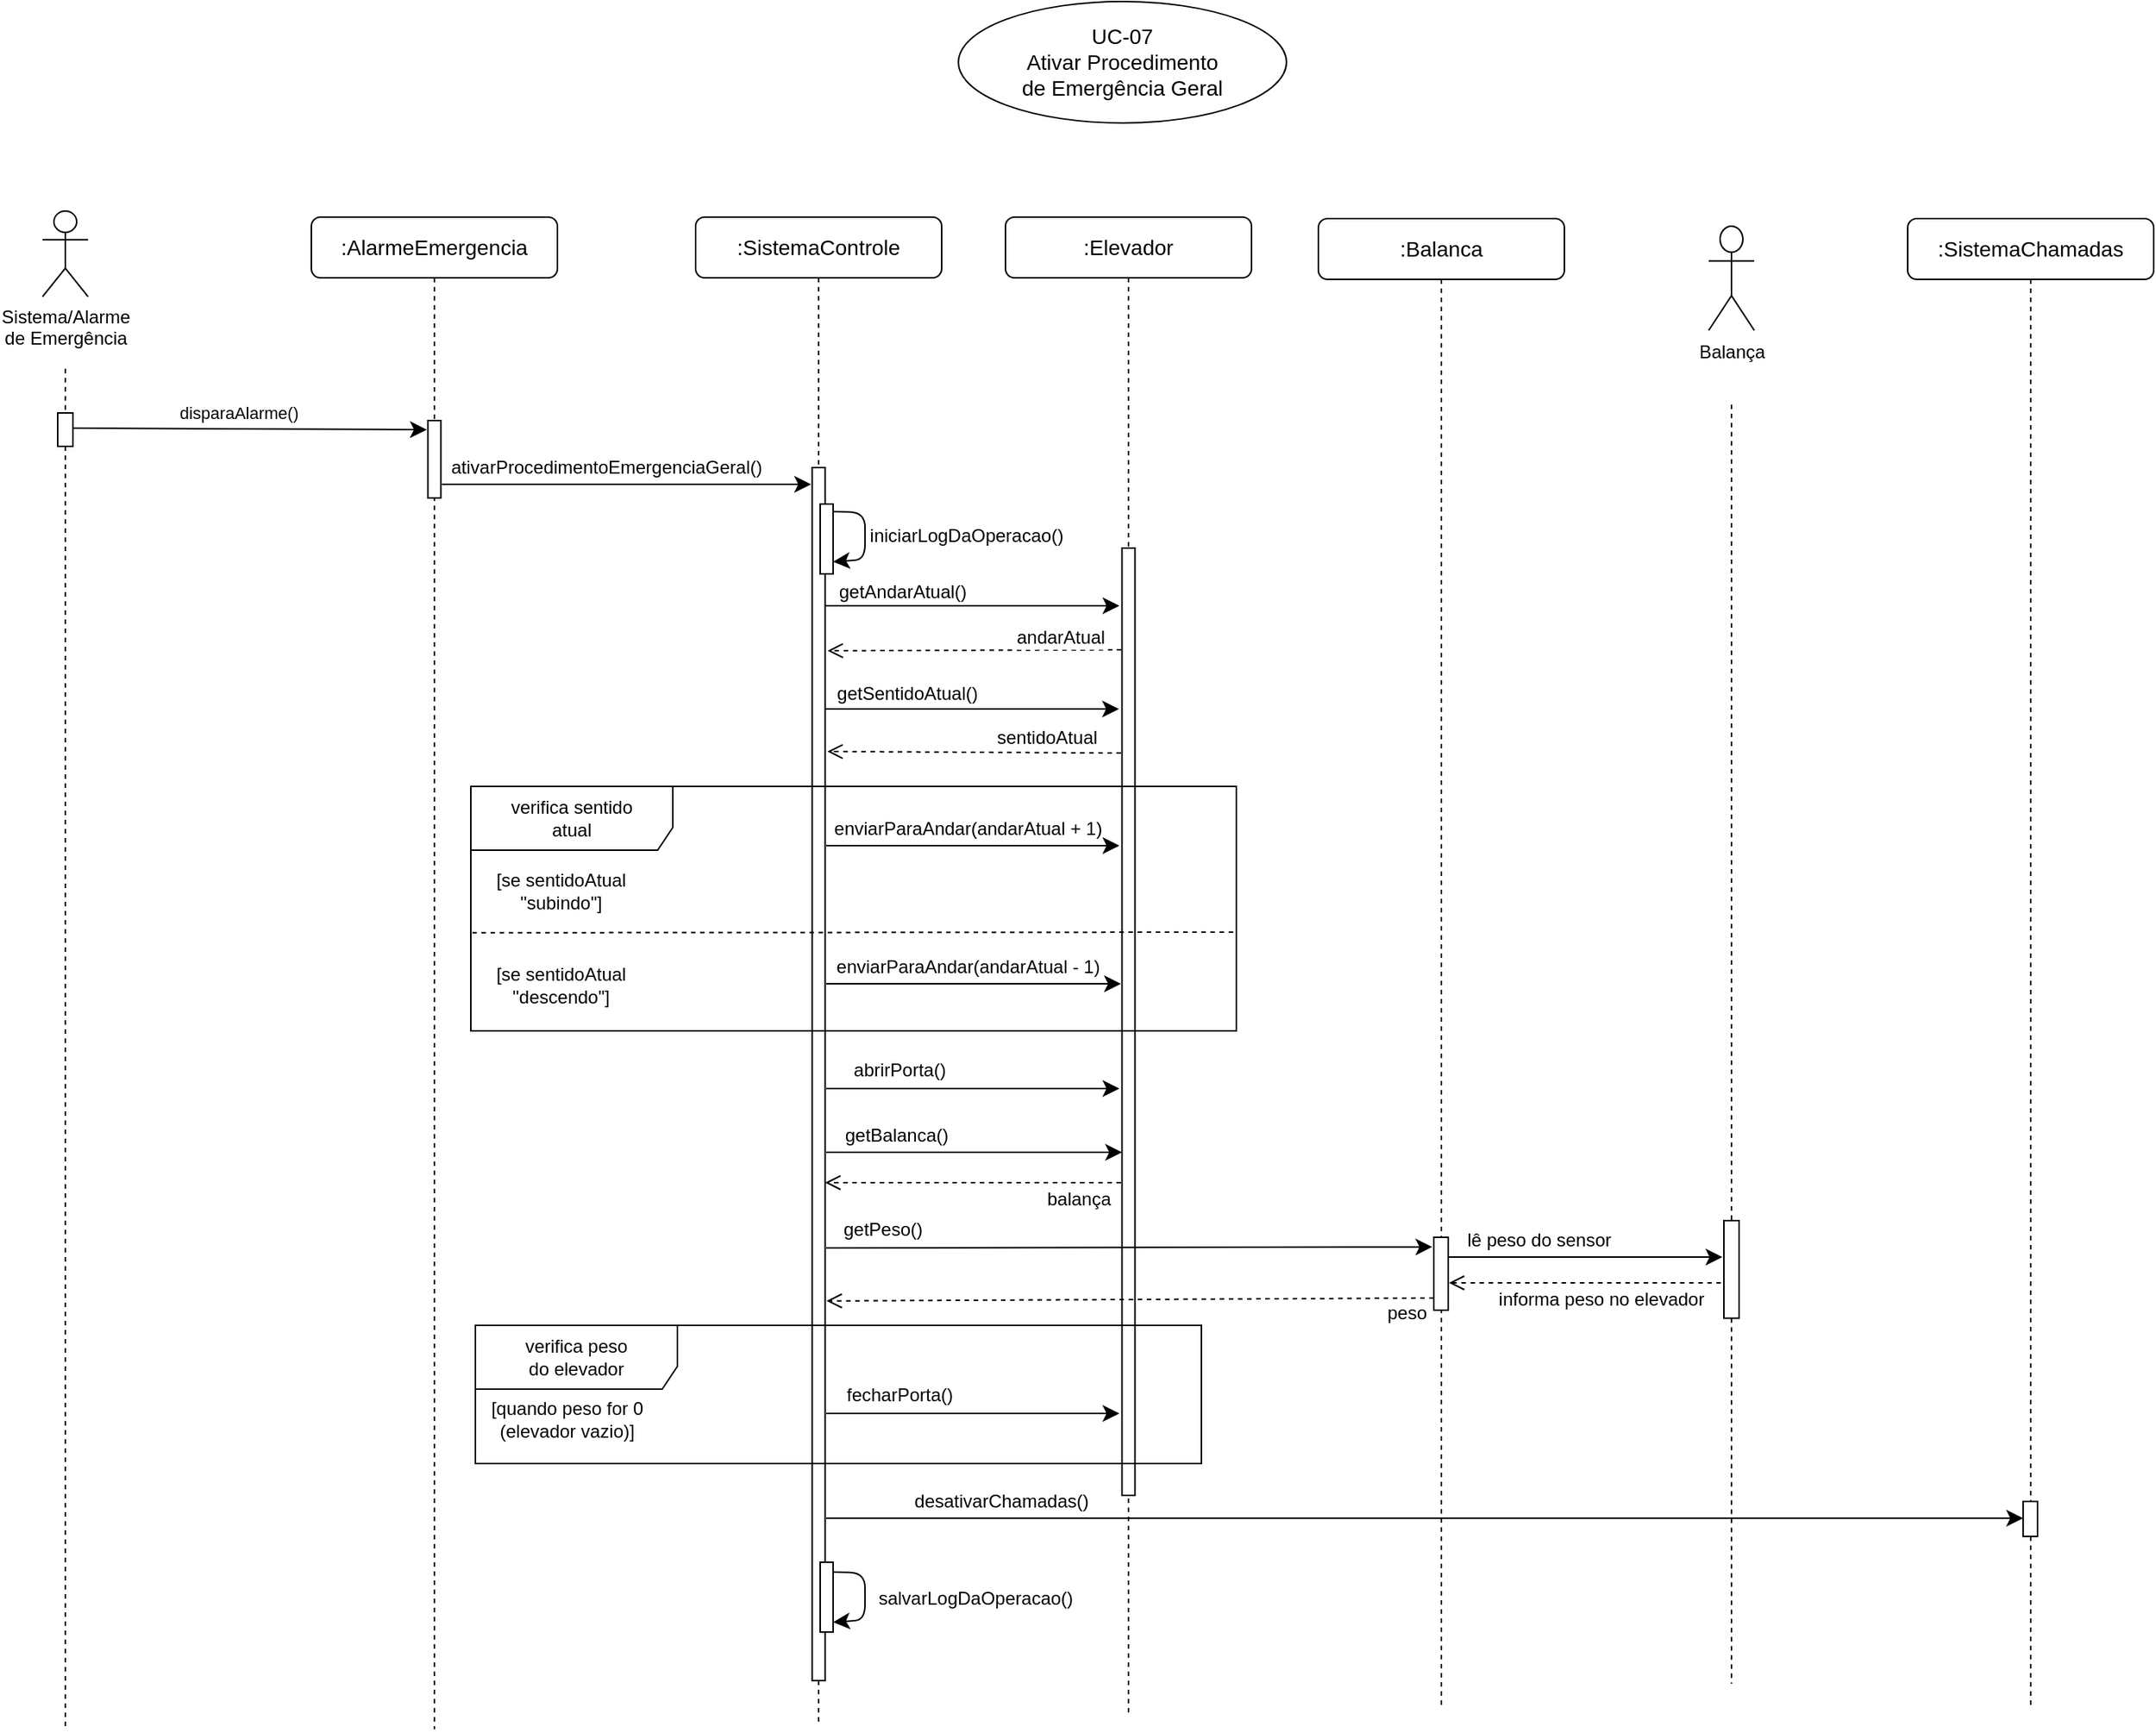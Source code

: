 <mxfile version="24.7.17">
  <diagram name="Page-1" id="7fl2-ZSV6QaIEvgjWsZY">
    <mxGraphModel dx="2790" dy="1802" grid="0" gridSize="1" guides="0" tooltips="1" connect="0" arrows="0" fold="1" page="0" pageScale="1" pageWidth="1920" pageHeight="1200" math="0" shadow="0">
      <root>
        <mxCell id="0" />
        <mxCell id="1" parent="0" />
        <mxCell id="YAKH-8tsJ9ISijEvY5ng-2" value="&lt;font style=&quot;font-size: 14px;&quot;&gt;UC-07&lt;/font&gt;&lt;div style=&quot;font-size: 14px;&quot;&gt;Ativar Procedimento&lt;/div&gt;&lt;div style=&quot;font-size: 14px;&quot;&gt;de Emergência Geral&lt;/div&gt;" style="ellipse;whiteSpace=wrap;html=1;" parent="1" vertex="1">
          <mxGeometry x="444" y="-129" width="216" height="80" as="geometry" />
        </mxCell>
        <mxCell id="YAKH-8tsJ9ISijEvY5ng-10" value="" style="group" parent="1" vertex="1" connectable="0">
          <mxGeometry x="-159" y="-4" width="30" height="885" as="geometry" />
        </mxCell>
        <mxCell id="YAKH-8tsJ9ISijEvY5ng-8" style="edgeStyle=none;curved=0;rounded=1;orthogonalLoop=1;jettySize=auto;html=1;fontSize=12;startSize=8;endSize=8;dashed=1;endArrow=none;endFill=0;" parent="YAKH-8tsJ9ISijEvY5ng-10" source="YAKH-8tsJ9ISijEvY5ng-6" edge="1">
          <mxGeometry relative="1" as="geometry">
            <mxPoint x="15" y="1013" as="targetPoint" />
            <mxPoint x="15" y="128.425" as="sourcePoint" />
          </mxGeometry>
        </mxCell>
        <mxCell id="YAKH-8tsJ9ISijEvY5ng-9" value="" style="edgeStyle=none;curved=0;rounded=1;orthogonalLoop=1;jettySize=auto;html=1;fontSize=12;startSize=8;endSize=8;dashed=1;endArrow=none;endFill=0;" parent="YAKH-8tsJ9ISijEvY5ng-10" target="YAKH-8tsJ9ISijEvY5ng-6" edge="1">
          <mxGeometry relative="1" as="geometry">
            <mxPoint x="15" y="754.651" as="targetPoint" />
            <mxPoint x="15" y="116.907" as="sourcePoint" />
          </mxGeometry>
        </mxCell>
        <mxCell id="YAKH-8tsJ9ISijEvY5ng-6" value="" style="html=1;points=[];perimeter=orthogonalPerimeter;rounded=0;shadow=0;comic=0;labelBackgroundColor=none;strokeWidth=1;fontFamily=Verdana;fontSize=12;align=center;" parent="YAKH-8tsJ9ISijEvY5ng-10" vertex="1">
          <mxGeometry x="10" y="146" width="10" height="22" as="geometry" />
        </mxCell>
        <mxCell id="YAKH-8tsJ9ISijEvY5ng-3" value="Sistema/Alarme&lt;div&gt;de Emergência&lt;/div&gt;" style="shape=umlActor;verticalLabelPosition=bottom;verticalAlign=top;html=1;outlineConnect=0;" parent="YAKH-8tsJ9ISijEvY5ng-10" vertex="1">
          <mxGeometry y="13" width="30" height="56.46" as="geometry" />
        </mxCell>
        <mxCell id="YAKH-8tsJ9ISijEvY5ng-16" value="" style="endArrow=classic;html=1;rounded=1;strokeColor=default;align=center;verticalAlign=middle;fontFamily=Helvetica;fontSize=12;fontColor=default;labelBackgroundColor=default;edgeStyle=none;startSize=8;endSize=8;curved=0;" parent="1" edge="1">
          <mxGeometry width="50" height="50" relative="1" as="geometry">
            <mxPoint x="-139" y="152" as="sourcePoint" />
            <mxPoint x="94" y="153" as="targetPoint" />
          </mxGeometry>
        </mxCell>
        <mxCell id="YAKH-8tsJ9ISijEvY5ng-17" value="disparaAlarme()" style="edgeLabel;html=1;align=center;verticalAlign=middle;resizable=0;points=[];fontSize=11;fontFamily=Helvetica;fontColor=default;labelBackgroundColor=default;" parent="YAKH-8tsJ9ISijEvY5ng-16" vertex="1" connectable="0">
          <mxGeometry x="-0.118" y="1" relative="1" as="geometry">
            <mxPoint x="6" y="-10" as="offset" />
          </mxGeometry>
        </mxCell>
        <mxCell id="YAKH-8tsJ9ISijEvY5ng-37" value=":AlarmeEmergencia" style="shape=umlLifeline;perimeter=lifelinePerimeter;whiteSpace=wrap;html=1;container=0;collapsible=0;recursiveResize=0;outlineConnect=0;rounded=1;shadow=0;comic=0;labelBackgroundColor=none;strokeWidth=1;fontFamily=Helvetica;fontSize=14;align=center;" parent="1" vertex="1">
          <mxGeometry x="18" y="13" width="162" height="996" as="geometry" />
        </mxCell>
        <mxCell id="YAKH-8tsJ9ISijEvY5ng-38" value="" style="html=1;points=[];perimeter=orthogonalPerimeter;rounded=0;shadow=0;comic=0;labelBackgroundColor=none;strokeWidth=1;fontFamily=Verdana;fontSize=12;align=center;container=0;" parent="1" vertex="1">
          <mxGeometry x="94.73" y="147" width="8.53" height="51" as="geometry" />
        </mxCell>
        <mxCell id="Cu2QGeTz2ypJLkXz-Kmp-1" value=":SistemaControle" style="shape=umlLifeline;perimeter=lifelinePerimeter;whiteSpace=wrap;html=1;container=0;collapsible=0;recursiveResize=0;outlineConnect=0;rounded=1;shadow=0;comic=0;labelBackgroundColor=none;strokeWidth=1;fontFamily=Helvetica;fontSize=14;align=center;" parent="1" vertex="1">
          <mxGeometry x="271" y="13" width="162" height="994" as="geometry" />
        </mxCell>
        <mxCell id="hTcx7FH-oT0N74Yx47Nf-19" value="" style="html=1;points=[];perimeter=orthogonalPerimeter;rounded=0;shadow=0;comic=0;labelBackgroundColor=none;strokeWidth=1;fontFamily=Verdana;fontSize=12;align=center;container=0;" parent="1" vertex="1">
          <mxGeometry x="347.74" y="178" width="8.53" height="799" as="geometry" />
        </mxCell>
        <mxCell id="FEfmYeELnHghtayQA8-O-4" value=":Elevador" style="shape=umlLifeline;perimeter=lifelinePerimeter;whiteSpace=wrap;html=1;container=0;collapsible=0;recursiveResize=0;outlineConnect=0;rounded=1;shadow=0;comic=0;labelBackgroundColor=none;strokeWidth=1;fontFamily=Helvetica;fontSize=14;align=center;" parent="1" vertex="1">
          <mxGeometry x="475" y="13" width="162" height="988" as="geometry" />
        </mxCell>
        <mxCell id="FEfmYeELnHghtayQA8-O-5" value="" style="endArrow=classic;html=1;rounded=0;fontSize=12;startSize=8;endSize=8;curved=1;" parent="1" edge="1">
          <mxGeometry width="50" height="50" relative="1" as="geometry">
            <mxPoint x="104" y="189" as="sourcePoint" />
            <mxPoint x="347" y="189" as="targetPoint" />
          </mxGeometry>
        </mxCell>
        <mxCell id="FEfmYeELnHghtayQA8-O-6" value="ativarProcedimentoEmergenciaGeral()" style="edgeLabel;html=1;align=center;verticalAlign=middle;resizable=0;points=[];fontSize=12;" parent="FEfmYeELnHghtayQA8-O-5" vertex="1" connectable="0">
          <mxGeometry x="-0.629" relative="1" as="geometry">
            <mxPoint x="63" y="-11" as="offset" />
          </mxGeometry>
        </mxCell>
        <mxCell id="FEfmYeELnHghtayQA8-O-10" value="" style="html=1;points=[];perimeter=orthogonalPerimeter;rounded=0;shadow=0;comic=0;labelBackgroundColor=none;strokeWidth=1;fontFamily=Verdana;fontSize=12;align=center;container=0;" parent="1" vertex="1">
          <mxGeometry x="551.73" y="231" width="8.53" height="624" as="geometry" />
        </mxCell>
        <mxCell id="hTcx7FH-oT0N74Yx47Nf-1" value="" style="html=1;points=[];perimeter=orthogonalPerimeter;rounded=0;shadow=0;comic=0;labelBackgroundColor=none;strokeWidth=1;fontFamily=Verdana;fontSize=12;align=center;container=0;" parent="1" vertex="1">
          <mxGeometry x="353" y="202" width="8.53" height="46" as="geometry" />
        </mxCell>
        <mxCell id="hTcx7FH-oT0N74Yx47Nf-2" value="" style="endArrow=classic;html=1;rounded=1;fontSize=12;startSize=8;endSize=8;curved=0;" parent="1" edge="1">
          <mxGeometry width="50" height="50" relative="1" as="geometry">
            <mxPoint x="361.53" y="207" as="sourcePoint" />
            <mxPoint x="361.53" y="240" as="targetPoint" />
            <Array as="points">
              <mxPoint x="382.53" y="207.5" />
              <mxPoint x="382.53" y="238.5" />
            </Array>
          </mxGeometry>
        </mxCell>
        <mxCell id="hTcx7FH-oT0N74Yx47Nf-3" value="iniciarLogDaOperacao()" style="edgeLabel;html=1;align=center;verticalAlign=middle;resizable=0;points=[];fontSize=12;fontFamily=Helvetica;fontColor=default;labelBackgroundColor=default;" parent="hTcx7FH-oT0N74Yx47Nf-2" vertex="1" connectable="0">
          <mxGeometry x="-0.033" y="1" relative="1" as="geometry">
            <mxPoint x="65" y="1" as="offset" />
          </mxGeometry>
        </mxCell>
        <mxCell id="CYarrMMnaNMWQBJYAK4D-2" value="" style="endArrow=classic;html=1;rounded=0;fontSize=12;startSize=8;endSize=8;curved=1;" parent="1" edge="1">
          <mxGeometry width="50" height="50" relative="1" as="geometry">
            <mxPoint x="356.27" y="269" as="sourcePoint" />
            <mxPoint x="550" y="269" as="targetPoint" />
          </mxGeometry>
        </mxCell>
        <mxCell id="CYarrMMnaNMWQBJYAK4D-3" value="getAndarAtual()" style="edgeLabel;html=1;align=center;verticalAlign=middle;resizable=0;points=[];fontSize=12;" parent="CYarrMMnaNMWQBJYAK4D-2" vertex="1" connectable="0">
          <mxGeometry x="-0.17" relative="1" as="geometry">
            <mxPoint x="-30" y="-9" as="offset" />
          </mxGeometry>
        </mxCell>
        <mxCell id="CYarrMMnaNMWQBJYAK4D-4" value="" style="endArrow=open;html=1;rounded=0;fontSize=12;startSize=8;endSize=8;curved=1;entryX=1.191;entryY=0.151;entryDx=0;entryDy=0;entryPerimeter=0;endFill=0;dashed=1;" parent="1" target="hTcx7FH-oT0N74Yx47Nf-19" edge="1">
          <mxGeometry width="50" height="50" relative="1" as="geometry">
            <mxPoint x="551.27" y="298" as="sourcePoint" />
            <mxPoint x="409" y="299" as="targetPoint" />
          </mxGeometry>
        </mxCell>
        <mxCell id="CYarrMMnaNMWQBJYAK4D-5" value="andarAtual" style="edgeLabel;html=1;align=center;verticalAlign=middle;resizable=0;points=[];fontSize=12;" parent="CYarrMMnaNMWQBJYAK4D-4" vertex="1" connectable="0">
          <mxGeometry x="-0.17" relative="1" as="geometry">
            <mxPoint x="39" y="-9" as="offset" />
          </mxGeometry>
        </mxCell>
        <mxCell id="CYarrMMnaNMWQBJYAK4D-6" value="" style="endArrow=classic;html=1;rounded=0;fontSize=12;startSize=8;endSize=8;curved=1;" parent="1" edge="1">
          <mxGeometry width="50" height="50" relative="1" as="geometry">
            <mxPoint x="356" y="337" as="sourcePoint" />
            <mxPoint x="549.73" y="337" as="targetPoint" />
          </mxGeometry>
        </mxCell>
        <mxCell id="CYarrMMnaNMWQBJYAK4D-7" value="getSentidoAtual()" style="edgeLabel;html=1;align=center;verticalAlign=middle;resizable=0;points=[];fontSize=12;" parent="CYarrMMnaNMWQBJYAK4D-6" vertex="1" connectable="0">
          <mxGeometry x="-0.17" relative="1" as="geometry">
            <mxPoint x="-27" y="-10" as="offset" />
          </mxGeometry>
        </mxCell>
        <mxCell id="CYarrMMnaNMWQBJYAK4D-8" value="" style="endArrow=open;html=1;rounded=0;fontSize=12;startSize=8;endSize=8;curved=1;entryX=1.164;entryY=0.461;entryDx=0;entryDy=0;entryPerimeter=0;endFill=0;dashed=1;" parent="1" edge="1">
          <mxGeometry width="50" height="50" relative="1" as="geometry">
            <mxPoint x="551" y="366" as="sourcePoint" />
            <mxPoint x="357.73" y="365" as="targetPoint" />
          </mxGeometry>
        </mxCell>
        <mxCell id="CYarrMMnaNMWQBJYAK4D-9" value="sentidoAtual" style="edgeLabel;html=1;align=center;verticalAlign=middle;resizable=0;points=[];fontSize=12;" parent="CYarrMMnaNMWQBJYAK4D-8" vertex="1" connectable="0">
          <mxGeometry x="-0.17" relative="1" as="geometry">
            <mxPoint x="31" y="-10" as="offset" />
          </mxGeometry>
        </mxCell>
        <mxCell id="CYarrMMnaNMWQBJYAK4D-10" value="verifica sentido&lt;div&gt;atual&lt;/div&gt;" style="shape=umlFrame;whiteSpace=wrap;html=1;pointerEvents=0;width=133;height=42;" parent="1" vertex="1">
          <mxGeometry x="123" y="388" width="504" height="161" as="geometry" />
        </mxCell>
        <mxCell id="CYarrMMnaNMWQBJYAK4D-11" value="[se sentidoAtual&lt;div style=&quot;font-size: 12px;&quot;&gt;&quot;subindo&quot;]&lt;/div&gt;" style="text;html=1;align=center;verticalAlign=middle;resizable=0;points=[];autosize=1;strokeColor=none;fillColor=none;fontSize=12;" parent="1" vertex="1">
          <mxGeometry x="130" y="436" width="103" height="41" as="geometry" />
        </mxCell>
        <mxCell id="CYarrMMnaNMWQBJYAK4D-12" value="" style="endArrow=none;html=1;rounded=0;fontSize=12;startSize=8;endSize=8;curved=1;entryX=0.996;entryY=0.517;entryDx=0;entryDy=0;entryPerimeter=0;dashed=1;endFill=0;" parent="1" edge="1">
          <mxGeometry width="50" height="50" relative="1" as="geometry">
            <mxPoint x="124" y="484.38" as="sourcePoint" />
            <mxPoint x="625.984" y="483.997" as="targetPoint" />
          </mxGeometry>
        </mxCell>
        <mxCell id="CYarrMMnaNMWQBJYAK4D-13" value="" style="endArrow=classic;html=1;rounded=0;fontSize=12;startSize=8;endSize=8;curved=1;" parent="1" edge="1">
          <mxGeometry width="50" height="50" relative="1" as="geometry">
            <mxPoint x="357" y="427" as="sourcePoint" />
            <mxPoint x="550" y="427" as="targetPoint" />
          </mxGeometry>
        </mxCell>
        <mxCell id="CYarrMMnaNMWQBJYAK4D-14" value="enviarParaAndar(andarAtual + 1)" style="edgeLabel;html=1;align=center;verticalAlign=middle;resizable=0;points=[];fontSize=12;" parent="CYarrMMnaNMWQBJYAK4D-13" vertex="1" connectable="0">
          <mxGeometry x="-0.381" y="2" relative="1" as="geometry">
            <mxPoint x="33" y="-9" as="offset" />
          </mxGeometry>
        </mxCell>
        <mxCell id="CYarrMMnaNMWQBJYAK4D-15" value="" style="endArrow=classic;html=1;rounded=0;fontSize=12;startSize=8;endSize=8;curved=1;entryX=-0.108;entryY=0.341;entryDx=0;entryDy=0;entryPerimeter=0;" parent="1" edge="1">
          <mxGeometry width="50" height="50" relative="1" as="geometry">
            <mxPoint x="357" y="518" as="sourcePoint" />
            <mxPoint x="551" y="518" as="targetPoint" />
          </mxGeometry>
        </mxCell>
        <mxCell id="CYarrMMnaNMWQBJYAK4D-16" value="enviarParaAndar(andarAtual - 1)" style="edgeLabel;html=1;align=center;verticalAlign=middle;resizable=0;points=[];fontSize=12;" parent="CYarrMMnaNMWQBJYAK4D-15" vertex="1" connectable="0">
          <mxGeometry x="-0.381" y="2" relative="1" as="geometry">
            <mxPoint x="33" y="-9" as="offset" />
          </mxGeometry>
        </mxCell>
        <mxCell id="CYarrMMnaNMWQBJYAK4D-18" value="[se sentidoAtual&lt;div style=&quot;font-size: 12px;&quot;&gt;&quot;descendo&quot;]&lt;/div&gt;" style="text;html=1;align=center;verticalAlign=middle;resizable=0;points=[];autosize=1;strokeColor=none;fillColor=none;fontSize=12;" parent="1" vertex="1">
          <mxGeometry x="130" y="498" width="103" height="41" as="geometry" />
        </mxCell>
        <mxCell id="CYarrMMnaNMWQBJYAK4D-19" value="" style="endArrow=classic;html=1;rounded=0;fontSize=12;startSize=8;endSize=8;curved=1;" parent="1" edge="1">
          <mxGeometry width="50" height="50" relative="1" as="geometry">
            <mxPoint x="357" y="587" as="sourcePoint" />
            <mxPoint x="550" y="587" as="targetPoint" />
          </mxGeometry>
        </mxCell>
        <mxCell id="CYarrMMnaNMWQBJYAK4D-20" value="abrirPorta()" style="edgeLabel;html=1;align=center;verticalAlign=middle;resizable=0;points=[];fontSize=12;" parent="CYarrMMnaNMWQBJYAK4D-19" vertex="1" connectable="0">
          <mxGeometry x="-0.507" y="1" relative="1" as="geometry">
            <mxPoint y="-11" as="offset" />
          </mxGeometry>
        </mxCell>
        <mxCell id="CYarrMMnaNMWQBJYAK4D-21" value="" style="endArrow=classic;html=1;rounded=0;fontSize=12;startSize=8;endSize=8;curved=1;" parent="1" target="FEfmYeELnHghtayQA8-O-10" edge="1">
          <mxGeometry width="50" height="50" relative="1" as="geometry">
            <mxPoint x="357" y="629" as="sourcePoint" />
            <mxPoint x="407" y="579" as="targetPoint" />
          </mxGeometry>
        </mxCell>
        <mxCell id="CYarrMMnaNMWQBJYAK4D-22" value="getBalanca()" style="edgeLabel;html=1;align=center;verticalAlign=middle;resizable=0;points=[];fontSize=12;" parent="CYarrMMnaNMWQBJYAK4D-21" vertex="1" connectable="0">
          <mxGeometry x="-0.564" y="2" relative="1" as="geometry">
            <mxPoint x="3" y="-9" as="offset" />
          </mxGeometry>
        </mxCell>
        <mxCell id="CYarrMMnaNMWQBJYAK4D-23" value=":Balanca" style="shape=umlLifeline;perimeter=lifelinePerimeter;whiteSpace=wrap;html=1;container=0;collapsible=0;recursiveResize=0;outlineConnect=0;rounded=1;shadow=0;comic=0;labelBackgroundColor=none;strokeWidth=1;fontFamily=Helvetica;fontSize=14;align=center;" parent="1" vertex="1">
          <mxGeometry x="681" y="14" width="162" height="982" as="geometry" />
        </mxCell>
        <mxCell id="CYarrMMnaNMWQBJYAK4D-24" value="" style="endArrow=open;html=1;rounded=0;fontSize=12;startSize=8;endSize=8;curved=1;endFill=0;dashed=1;" parent="1" target="hTcx7FH-oT0N74Yx47Nf-19" edge="1">
          <mxGeometry width="50" height="50" relative="1" as="geometry">
            <mxPoint x="551" y="649" as="sourcePoint" />
            <mxPoint x="601" y="599" as="targetPoint" />
          </mxGeometry>
        </mxCell>
        <mxCell id="CYarrMMnaNMWQBJYAK4D-25" value="balança" style="edgeLabel;html=1;align=center;verticalAlign=middle;resizable=0;points=[];fontSize=12;" parent="CYarrMMnaNMWQBJYAK4D-24" vertex="1" connectable="0">
          <mxGeometry x="-0.496" y="2" relative="1" as="geometry">
            <mxPoint x="21" y="9" as="offset" />
          </mxGeometry>
        </mxCell>
        <mxCell id="CYarrMMnaNMWQBJYAK4D-26" value="" style="endArrow=classic;html=1;rounded=0;fontSize=12;startSize=8;endSize=8;curved=1;entryX=-0.105;entryY=0.215;entryDx=0;entryDy=0;entryPerimeter=0;" parent="1" edge="1">
          <mxGeometry width="50" height="50" relative="1" as="geometry">
            <mxPoint x="357" y="692" as="sourcePoint" />
            <mxPoint x="755.999" y="691.32" as="targetPoint" />
          </mxGeometry>
        </mxCell>
        <mxCell id="CYarrMMnaNMWQBJYAK4D-27" value="getPeso()" style="edgeLabel;html=1;align=center;verticalAlign=middle;resizable=0;points=[];fontSize=12;" parent="CYarrMMnaNMWQBJYAK4D-26" vertex="1" connectable="0">
          <mxGeometry x="-0.564" y="2" relative="1" as="geometry">
            <mxPoint x="-50" y="-10" as="offset" />
          </mxGeometry>
        </mxCell>
        <mxCell id="CYarrMMnaNMWQBJYAK4D-28" value="" style="html=1;points=[];perimeter=orthogonalPerimeter;rounded=0;shadow=0;comic=0;labelBackgroundColor=none;strokeWidth=1;fontFamily=Verdana;fontSize=12;align=center;container=0;" parent="1" vertex="1">
          <mxGeometry x="757" y="685" width="9.53" height="48" as="geometry" />
        </mxCell>
        <mxCell id="CYarrMMnaNMWQBJYAK4D-29" value="" style="endArrow=open;html=1;rounded=0;fontSize=12;startSize=8;endSize=8;curved=1;entryX=1.11;entryY=0.677;entryDx=0;entryDy=0;entryPerimeter=0;endFill=0;dashed=1;" parent="1" edge="1">
          <mxGeometry width="50" height="50" relative="1" as="geometry">
            <mxPoint x="757" y="725" as="sourcePoint" />
            <mxPoint x="357.208" y="726.923" as="targetPoint" />
          </mxGeometry>
        </mxCell>
        <mxCell id="CYarrMMnaNMWQBJYAK4D-30" value="peso" style="edgeLabel;html=1;align=center;verticalAlign=middle;resizable=0;points=[];fontSize=12;" parent="CYarrMMnaNMWQBJYAK4D-29" vertex="1" connectable="0">
          <mxGeometry x="-0.496" y="2" relative="1" as="geometry">
            <mxPoint x="82" y="7" as="offset" />
          </mxGeometry>
        </mxCell>
        <mxCell id="CYarrMMnaNMWQBJYAK4D-31" value="verifica peso&lt;div&gt;do elevador&lt;/div&gt;" style="shape=umlFrame;whiteSpace=wrap;html=1;pointerEvents=0;width=133;height=42;" parent="1" vertex="1">
          <mxGeometry x="126" y="743" width="478" height="91" as="geometry" />
        </mxCell>
        <mxCell id="CYarrMMnaNMWQBJYAK4D-33" value="[quando peso for 0&lt;div&gt;&lt;span style=&quot;background-color: initial;&quot;&gt;(elevador vazio)]&lt;/span&gt;&lt;/div&gt;" style="text;html=1;align=center;verticalAlign=middle;resizable=0;points=[];autosize=1;strokeColor=none;fillColor=none;fontSize=12;" parent="1" vertex="1">
          <mxGeometry x="127" y="784" width="118" height="41" as="geometry" />
        </mxCell>
        <mxCell id="CYarrMMnaNMWQBJYAK4D-34" value="" style="endArrow=classic;html=1;rounded=0;fontSize=12;startSize=8;endSize=8;curved=1;" parent="1" edge="1">
          <mxGeometry width="50" height="50" relative="1" as="geometry">
            <mxPoint x="357" y="801" as="sourcePoint" />
            <mxPoint x="550" y="801" as="targetPoint" />
          </mxGeometry>
        </mxCell>
        <mxCell id="CYarrMMnaNMWQBJYAK4D-35" value="fecharPorta()" style="edgeLabel;html=1;align=center;verticalAlign=middle;resizable=0;points=[];fontSize=12;" parent="CYarrMMnaNMWQBJYAK4D-34" vertex="1" connectable="0">
          <mxGeometry x="-0.507" y="1" relative="1" as="geometry">
            <mxPoint y="-11" as="offset" />
          </mxGeometry>
        </mxCell>
        <mxCell id="CYarrMMnaNMWQBJYAK4D-37" value="" style="endArrow=classic;html=1;rounded=0;fontSize=12;startSize=8;endSize=8;curved=1;" parent="1" target="CYarrMMnaNMWQBJYAK4D-40" edge="1">
          <mxGeometry width="50" height="50" relative="1" as="geometry">
            <mxPoint x="357" y="870" as="sourcePoint" />
            <mxPoint x="550" y="870" as="targetPoint" />
          </mxGeometry>
        </mxCell>
        <mxCell id="CYarrMMnaNMWQBJYAK4D-38" value="desativarChamadas()" style="edgeLabel;html=1;align=center;verticalAlign=middle;resizable=0;points=[];fontSize=12;" parent="CYarrMMnaNMWQBJYAK4D-37" vertex="1" connectable="0">
          <mxGeometry x="-0.507" y="1" relative="1" as="geometry">
            <mxPoint x="-79" y="-10" as="offset" />
          </mxGeometry>
        </mxCell>
        <mxCell id="CYarrMMnaNMWQBJYAK4D-39" value=":SistemaChamadas" style="shape=umlLifeline;perimeter=lifelinePerimeter;whiteSpace=wrap;html=1;container=0;collapsible=0;recursiveResize=0;outlineConnect=0;rounded=1;shadow=0;comic=0;labelBackgroundColor=none;strokeWidth=1;fontFamily=Helvetica;fontSize=14;align=center;" parent="1" vertex="1">
          <mxGeometry x="1069" y="14" width="162" height="982" as="geometry" />
        </mxCell>
        <mxCell id="CYarrMMnaNMWQBJYAK4D-40" value="" style="html=1;points=[];perimeter=orthogonalPerimeter;rounded=0;shadow=0;comic=0;labelBackgroundColor=none;strokeWidth=1;fontFamily=Verdana;fontSize=12;align=center;container=0;" parent="1" vertex="1">
          <mxGeometry x="1145" y="859" width="9.53" height="23" as="geometry" />
        </mxCell>
        <mxCell id="hTcx7FH-oT0N74Yx47Nf-23" value="" style="html=1;points=[];perimeter=orthogonalPerimeter;rounded=0;shadow=0;comic=0;labelBackgroundColor=none;strokeWidth=1;fontFamily=Verdana;fontSize=12;align=center;container=0;" parent="1" vertex="1">
          <mxGeometry x="353" y="899" width="8.53" height="46" as="geometry" />
        </mxCell>
        <mxCell id="hTcx7FH-oT0N74Yx47Nf-24" value="" style="endArrow=classic;html=1;rounded=1;fontSize=12;startSize=8;endSize=8;curved=0;" parent="1" edge="1">
          <mxGeometry width="50" height="50" relative="1" as="geometry">
            <mxPoint x="361.53" y="905.5" as="sourcePoint" />
            <mxPoint x="361.53" y="938.5" as="targetPoint" />
            <Array as="points">
              <mxPoint x="382.53" y="906" />
              <mxPoint x="382.53" y="937" />
            </Array>
          </mxGeometry>
        </mxCell>
        <mxCell id="hTcx7FH-oT0N74Yx47Nf-25" value="salvarLogDaOperacao()" style="edgeLabel;html=1;align=center;verticalAlign=middle;resizable=0;points=[];fontSize=12;fontFamily=Helvetica;fontColor=default;labelBackgroundColor=default;" parent="hTcx7FH-oT0N74Yx47Nf-24" vertex="1" connectable="0">
          <mxGeometry x="-0.033" y="1" relative="1" as="geometry">
            <mxPoint x="71" y="2" as="offset" />
          </mxGeometry>
        </mxCell>
        <mxCell id="RuvA8ItFDA6Pe0zDsunT-1" value="" style="group" vertex="1" connectable="0" parent="1">
          <mxGeometry x="938" y="30" width="30" height="968" as="geometry" />
        </mxCell>
        <mxCell id="RuvA8ItFDA6Pe0zDsunT-2" style="edgeStyle=none;curved=0;rounded=1;orthogonalLoop=1;jettySize=auto;html=1;fontSize=12;startSize=8;endSize=8;dashed=1;endArrow=none;endFill=0;" edge="1" parent="RuvA8ItFDA6Pe0zDsunT-1" source="RuvA8ItFDA6Pe0zDsunT-4">
          <mxGeometry relative="1" as="geometry">
            <mxPoint x="15" y="948.982" as="targetPoint" />
            <mxPoint x="15" y="140.47" as="sourcePoint" />
          </mxGeometry>
        </mxCell>
        <mxCell id="RuvA8ItFDA6Pe0zDsunT-3" value="" style="edgeStyle=none;curved=0;rounded=1;orthogonalLoop=1;jettySize=auto;html=1;fontSize=12;startSize=8;endSize=8;dashed=1;endArrow=none;endFill=0;" edge="1" parent="RuvA8ItFDA6Pe0zDsunT-1" target="RuvA8ItFDA6Pe0zDsunT-4">
          <mxGeometry relative="1" as="geometry">
            <mxPoint x="15" y="825.426" as="targetPoint" />
            <mxPoint x="15" y="106.535" as="sourcePoint" />
          </mxGeometry>
        </mxCell>
        <mxCell id="RuvA8ItFDA6Pe0zDsunT-4" value="" style="html=1;points=[];perimeter=orthogonalPerimeter;rounded=0;shadow=0;comic=0;labelBackgroundColor=none;strokeWidth=1;fontFamily=Verdana;fontSize=12;align=center;" vertex="1" parent="RuvA8ItFDA6Pe0zDsunT-1">
          <mxGeometry x="10" y="644.001" width="10" height="64.288" as="geometry" />
        </mxCell>
        <mxCell id="RuvA8ItFDA6Pe0zDsunT-5" value="Balança" style="shape=umlActor;verticalLabelPosition=bottom;verticalAlign=top;html=1;outlineConnect=0;" vertex="1" parent="RuvA8ItFDA6Pe0zDsunT-1">
          <mxGeometry y="-11" width="30" height="68.6" as="geometry" />
        </mxCell>
        <mxCell id="RuvA8ItFDA6Pe0zDsunT-6" value="" style="endArrow=classic;html=1;rounded=0;fontSize=12;startSize=8;endSize=8;curved=1;" edge="1" parent="1">
          <mxGeometry width="50" height="50" relative="1" as="geometry">
            <mxPoint x="766" y="698" as="sourcePoint" />
            <mxPoint x="947" y="698" as="targetPoint" />
          </mxGeometry>
        </mxCell>
        <mxCell id="RuvA8ItFDA6Pe0zDsunT-7" value="lê peso do sensor" style="edgeLabel;html=1;align=center;verticalAlign=middle;resizable=0;points=[];fontSize=12;" vertex="1" connectable="0" parent="RuvA8ItFDA6Pe0zDsunT-6">
          <mxGeometry x="-0.151" relative="1" as="geometry">
            <mxPoint x="-17" y="-11" as="offset" />
          </mxGeometry>
        </mxCell>
        <mxCell id="RuvA8ItFDA6Pe0zDsunT-8" value="" style="endArrow=open;html=1;rounded=0;fontSize=12;startSize=8;endSize=8;curved=1;endFill=0;dashed=1;" edge="1" parent="1">
          <mxGeometry width="50" height="50" relative="1" as="geometry">
            <mxPoint x="946" y="715" as="sourcePoint" />
            <mxPoint x="767" y="715" as="targetPoint" />
          </mxGeometry>
        </mxCell>
        <mxCell id="RuvA8ItFDA6Pe0zDsunT-9" value="informa peso no elevador" style="edgeLabel;html=1;align=center;verticalAlign=middle;resizable=0;points=[];fontSize=12;" vertex="1" connectable="0" parent="RuvA8ItFDA6Pe0zDsunT-8">
          <mxGeometry x="-0.053" y="1" relative="1" as="geometry">
            <mxPoint x="6" y="10" as="offset" />
          </mxGeometry>
        </mxCell>
      </root>
    </mxGraphModel>
  </diagram>
</mxfile>

